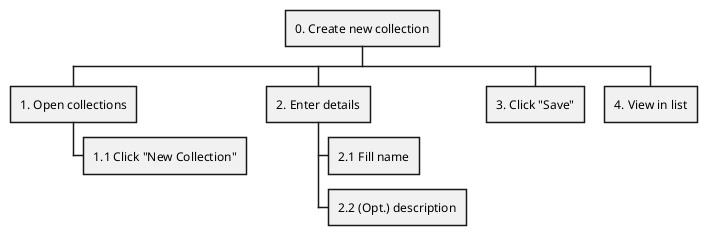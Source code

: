@startwbs UC007
* 0. Create new collection
** 1. Open collections
*** 1.1 Click "New Collection"
** 2. Enter details
*** 2.1 Fill name
*** 2.2 (Opt.) description
** 3. Click "Save"
** 4. View in list
@endwbs

